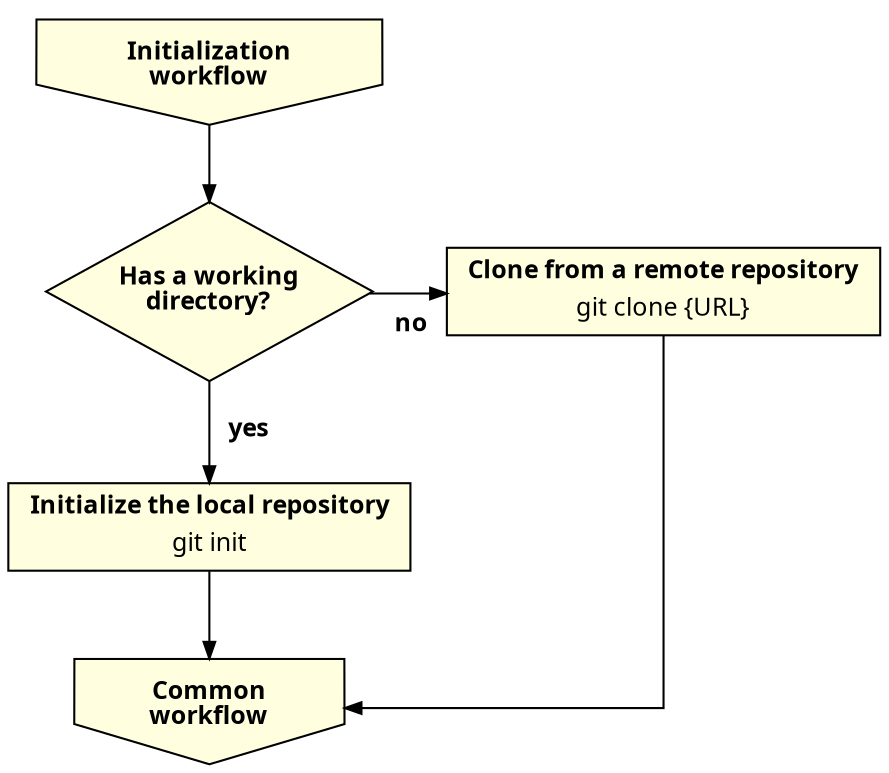 digraph initworkflow {
    splines = ortho;

    edge [
        arrowsize = 0.8,
        fontname = "Verdana",
        fontsize = 12
    ]

    node [
        shape = rect,
        style = filled,
        fillcolor = lightyellow,
        fontname = "Verdana",
        fontsize = 12
    ]

    // workflow
    init_workflow [
        shape = invhouse,
        label = <<b>Initialization<br/>workflow</b>>
    ]
    common_workflow [
        shape = invhouse,
        label = <<b>Common<br/>workflow</b>>
    ]

    // decisions
    working_dir [
        shape = diamond,
        label = <<b>Has a working<br/>directory?</b>>,
        height = 1.2
    ]

    // commands
    git_init_workflow [
        label = <
            <table border="0" cellborder="0" cellspacing="0">
            <tr><td><b>Initialize the local repository</b></td></tr>
            <tr><td>git init</td></tr>
            </table>
        >
    ]
    git_clone [
        label = <
            <table border="0" cellborder="0" cellspacing="0">
            <tr><td><b>Clone from a remote repository</b></td></tr>
            <tr><td>git clone {URL}</td></tr>
            </table>
        >
    ]

    // relations
    init_workflow -> working_dir
    working_dir -> git_init_workflow [label = <<b>   yes</b>>]
    working_dir -> git_clone [
        xlabel = <
            <table border="0" cellborder="0" cellpadding="7">
            <tr><td><b>no    </b></td></tr>
            </table>
        >
    ]
    git_init_workflow -> common_workflow
    git_clone -> common_workflow:e [constraint = false]

    // put working_dir and git_clone in the same row
    {rank = same; working_dir; git_clone; }
}
